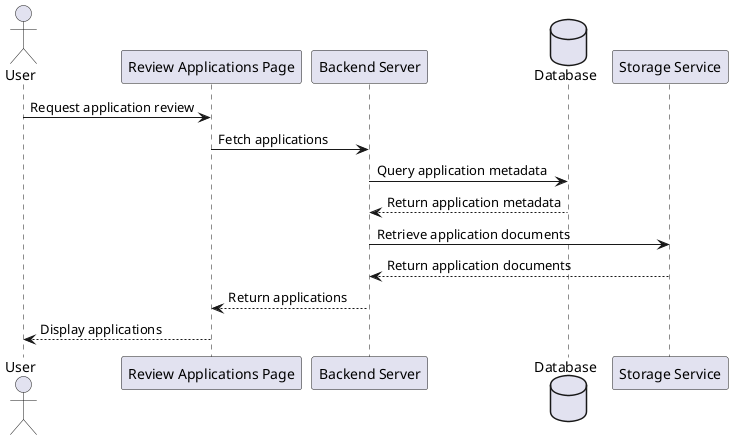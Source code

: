 ; filepath: /home/slightlywind/Repositories/Legacy/SWD392/sequence_diagrams/review_applications.puml
@startuml
actor "User" as Staff
participant "Review Applications Page" as ReviewApplicationsPage
participant "Backend Server" as BackendServer
database Database
participant "Storage Service" as StorageService

Staff -> ReviewApplicationsPage: Request application review
ReviewApplicationsPage -> BackendServer: Fetch applications
BackendServer -> Database: Query application metadata
Database --> BackendServer: Return application metadata
BackendServer -> StorageService: Retrieve application documents
StorageService --> BackendServer: Return application documents
BackendServer --> ReviewApplicationsPage: Return applications
ReviewApplicationsPage --> Staff: Display applications
@enduml